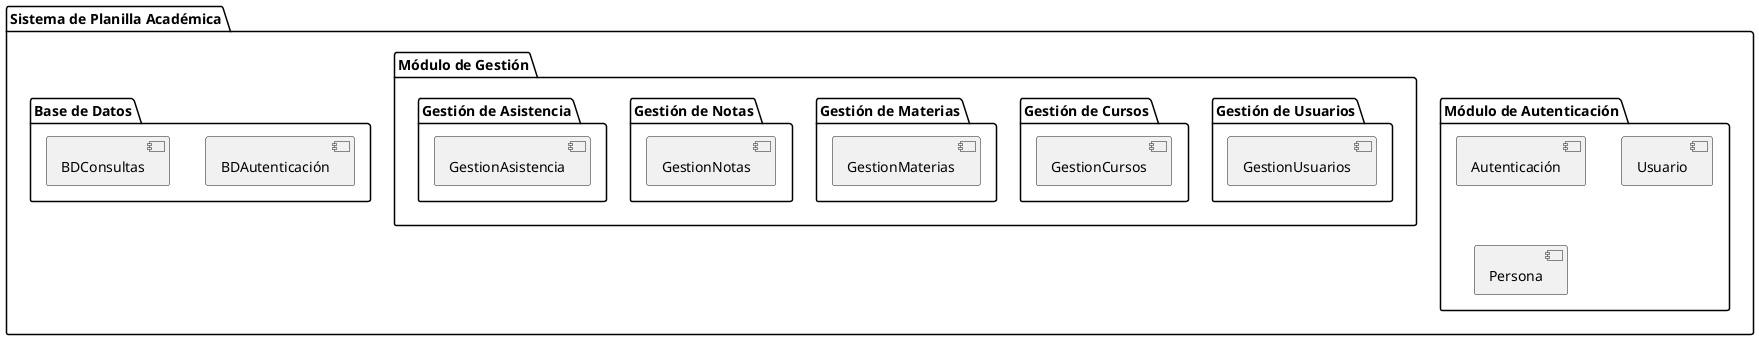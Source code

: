 @startuml paquetes

package "Sistema de Planilla Académica" {
    package "Módulo de Autenticación" {
        [Autenticación]
        [Usuario]
        [Persona]
    }

    package "Módulo de Gestión" {
        package "Gestión de Usuarios" {
            [GestionUsuarios]
        }
        
        package "Gestión de Cursos" {
            [GestionCursos]
        }
        
        package "Gestión de Materias" {
            [GestionMaterias]
        }

        package "Gestión de Notas" {
            [GestionNotas]
        }

        package "Gestión de Asistencia" {
            [GestionAsistencia]
        }
    }

    package "Base de Datos" {
        [BDAutenticación]
        [BDConsultas]
    }
}

@enduml